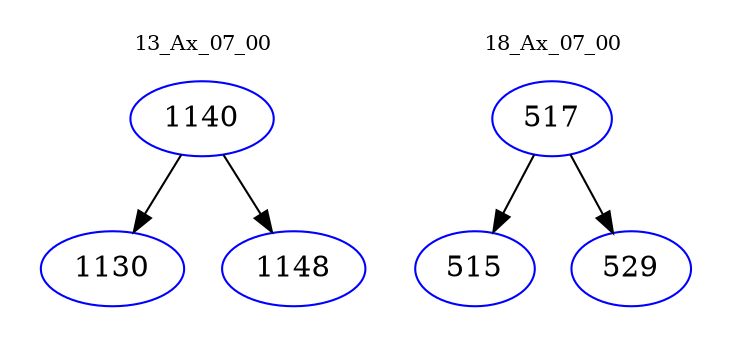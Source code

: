 digraph{
subgraph cluster_0 {
color = white
label = "13_Ax_07_00";
fontsize=10;
T0_1140 [label="1140", color="blue"]
T0_1140 -> T0_1130 [color="black"]
T0_1130 [label="1130", color="blue"]
T0_1140 -> T0_1148 [color="black"]
T0_1148 [label="1148", color="blue"]
}
subgraph cluster_1 {
color = white
label = "18_Ax_07_00";
fontsize=10;
T1_517 [label="517", color="blue"]
T1_517 -> T1_515 [color="black"]
T1_515 [label="515", color="blue"]
T1_517 -> T1_529 [color="black"]
T1_529 [label="529", color="blue"]
}
}
